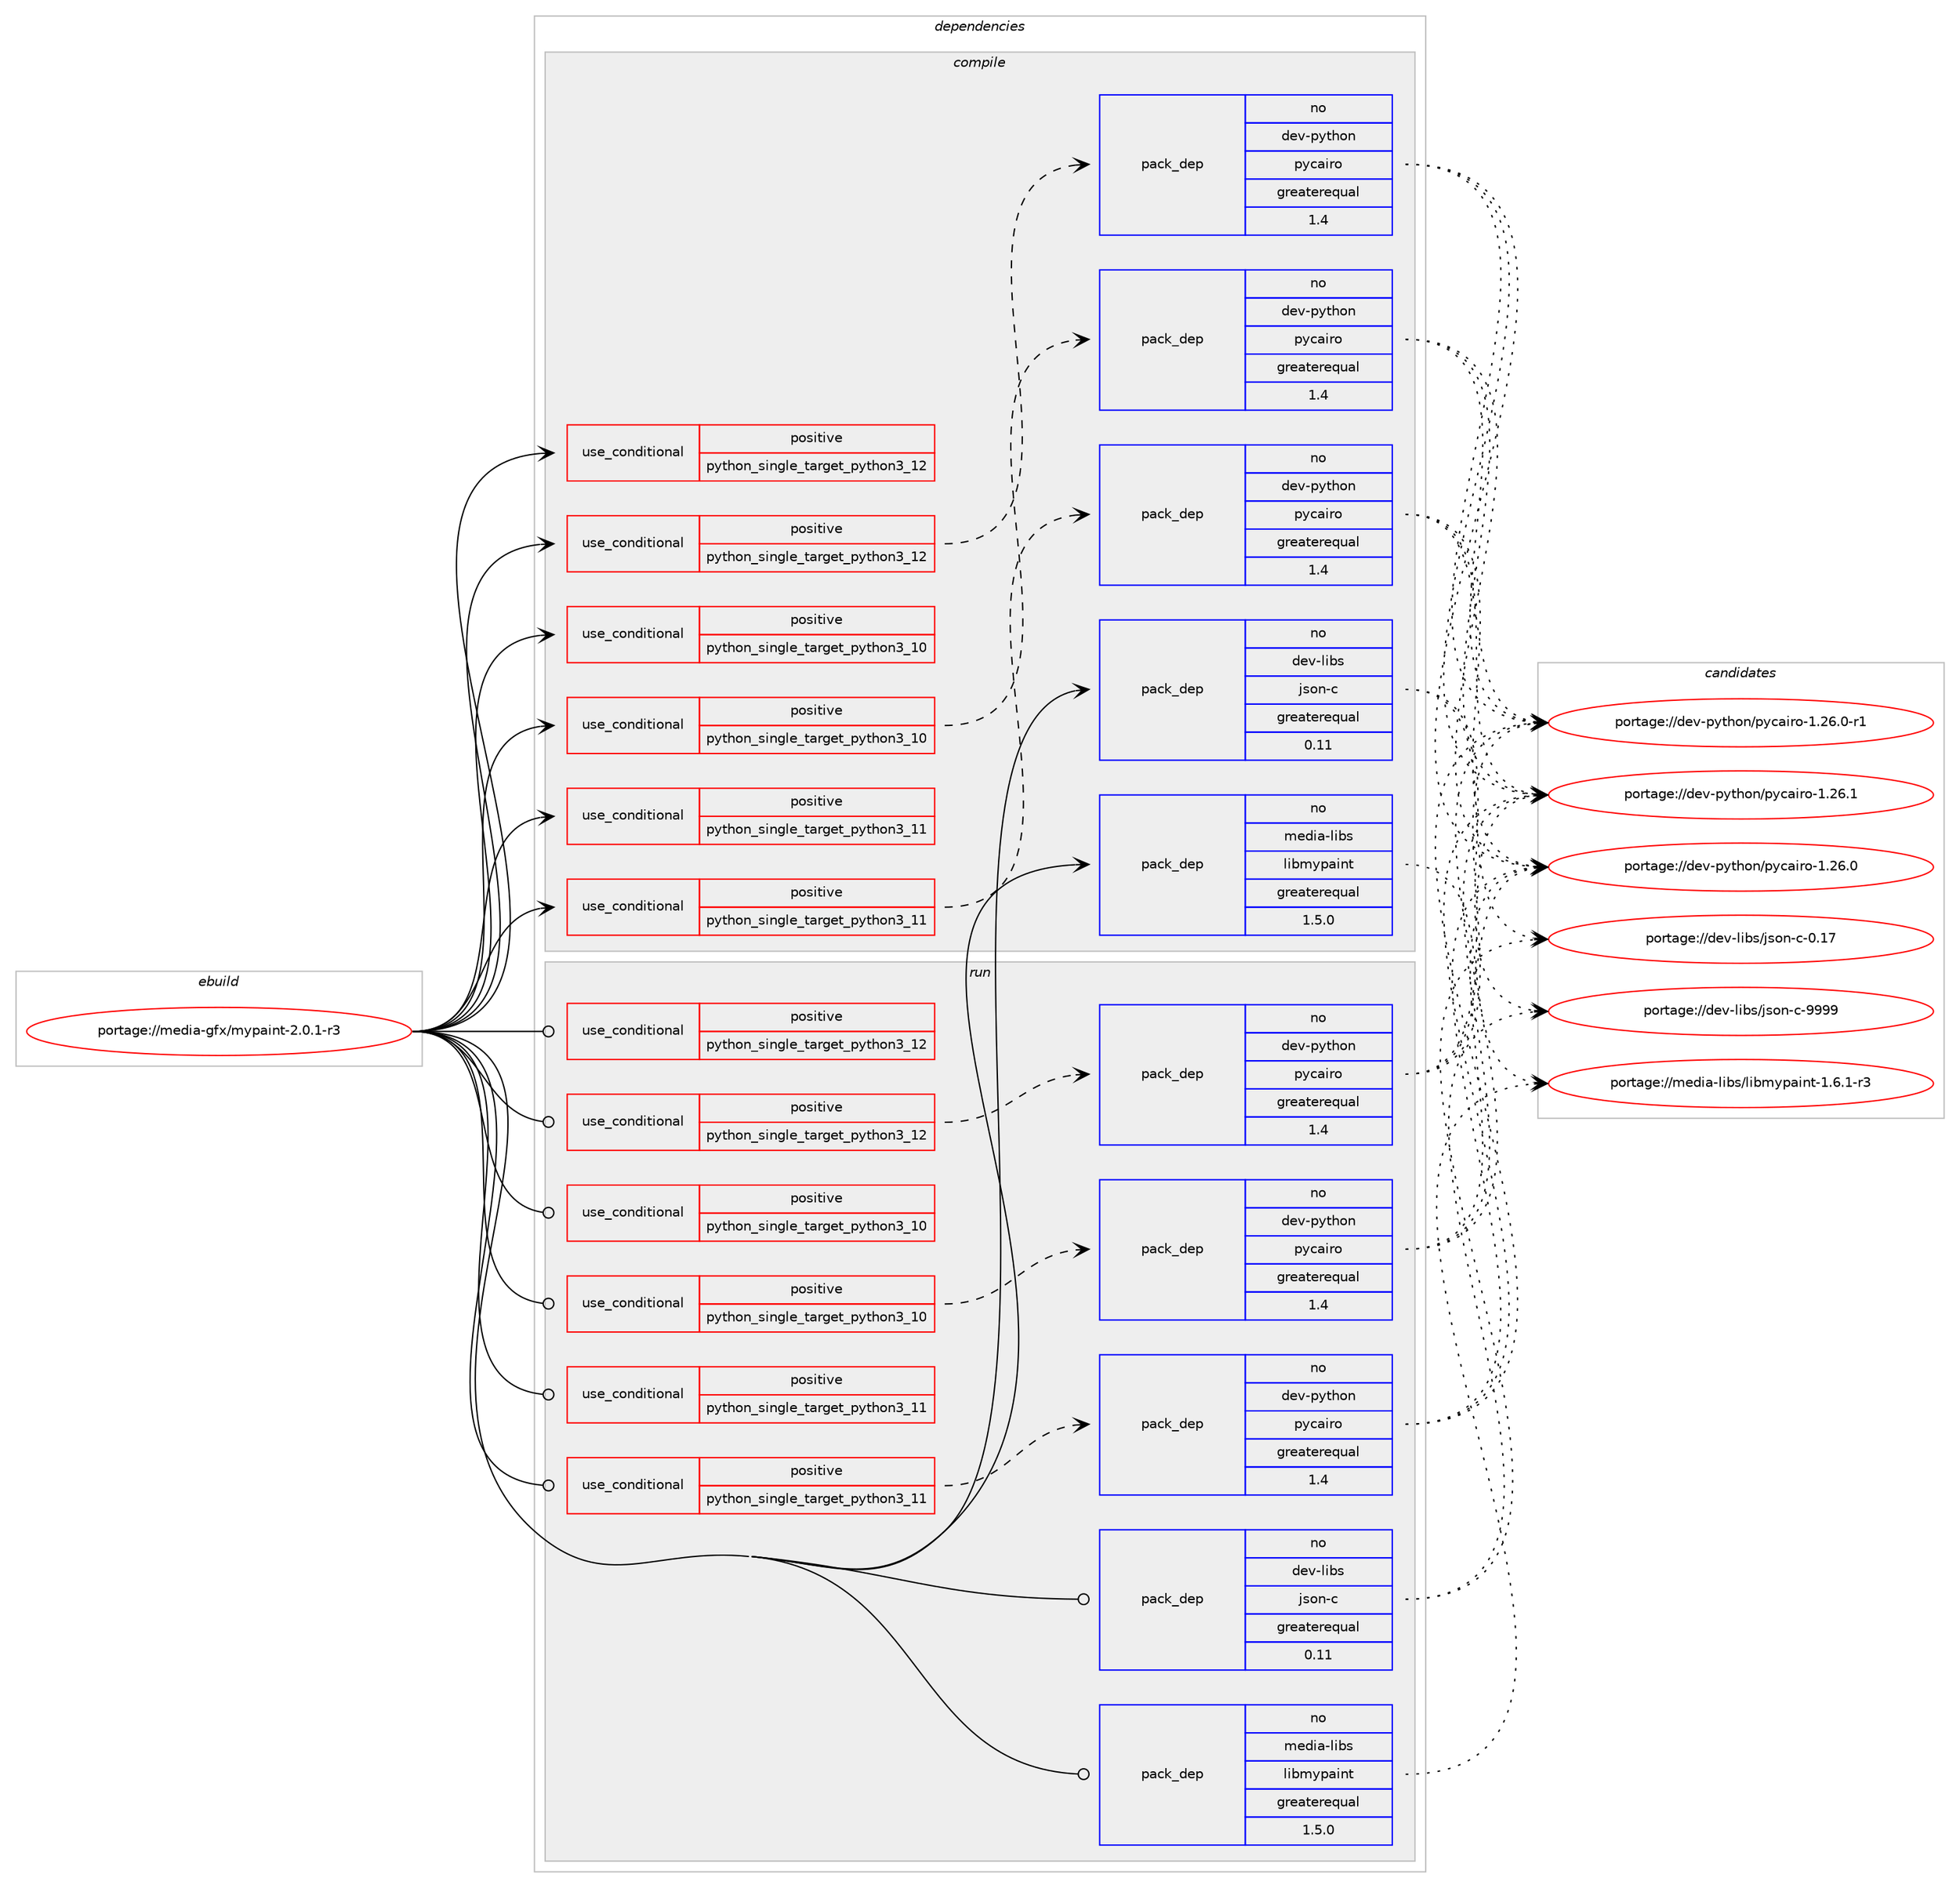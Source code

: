 digraph prolog {

# *************
# Graph options
# *************

newrank=true;
concentrate=true;
compound=true;
graph [rankdir=LR,fontname=Helvetica,fontsize=10,ranksep=1.5];#, ranksep=2.5, nodesep=0.2];
edge  [arrowhead=vee];
node  [fontname=Helvetica,fontsize=10];

# **********
# The ebuild
# **********

subgraph cluster_leftcol {
color=gray;
rank=same;
label=<<i>ebuild</i>>;
id [label="portage://media-gfx/mypaint-2.0.1-r3", color=red, width=4, href="../media-gfx/mypaint-2.0.1-r3.svg"];
}

# ****************
# The dependencies
# ****************

subgraph cluster_midcol {
color=gray;
label=<<i>dependencies</i>>;
subgraph cluster_compile {
fillcolor="#eeeeee";
style=filled;
label=<<i>compile</i>>;
subgraph cond72069 {
dependency152556 [label=<<TABLE BORDER="0" CELLBORDER="1" CELLSPACING="0" CELLPADDING="4"><TR><TD ROWSPAN="3" CELLPADDING="10">use_conditional</TD></TR><TR><TD>positive</TD></TR><TR><TD>python_single_target_python3_10</TD></TR></TABLE>>, shape=none, color=red];
# *** BEGIN UNKNOWN DEPENDENCY TYPE (TODO) ***
# dependency152556 -> package_dependency(portage://media-gfx/mypaint-2.0.1-r3,install,no,dev-lang,python,none,[,,],[slot(3.10)],[])
# *** END UNKNOWN DEPENDENCY TYPE (TODO) ***

}
id:e -> dependency152556:w [weight=20,style="solid",arrowhead="vee"];
subgraph cond72070 {
dependency152557 [label=<<TABLE BORDER="0" CELLBORDER="1" CELLSPACING="0" CELLPADDING="4"><TR><TD ROWSPAN="3" CELLPADDING="10">use_conditional</TD></TR><TR><TD>positive</TD></TR><TR><TD>python_single_target_python3_10</TD></TR></TABLE>>, shape=none, color=red];
# *** BEGIN UNKNOWN DEPENDENCY TYPE (TODO) ***
# dependency152557 -> package_dependency(portage://media-gfx/mypaint-2.0.1-r3,install,no,dev-python,pygobject,none,[,,],[slot(3)],[use(enable(python_targets_python3_10),negative)])
# *** END UNKNOWN DEPENDENCY TYPE (TODO) ***

# *** BEGIN UNKNOWN DEPENDENCY TYPE (TODO) ***
# dependency152557 -> package_dependency(portage://media-gfx/mypaint-2.0.1-r3,install,no,dev-python,numpy,none,[,,],[],[use(enable(python_targets_python3_10),negative)])
# *** END UNKNOWN DEPENDENCY TYPE (TODO) ***

subgraph pack78190 {
dependency152558 [label=<<TABLE BORDER="0" CELLBORDER="1" CELLSPACING="0" CELLPADDING="4" WIDTH="220"><TR><TD ROWSPAN="6" CELLPADDING="30">pack_dep</TD></TR><TR><TD WIDTH="110">no</TD></TR><TR><TD>dev-python</TD></TR><TR><TD>pycairo</TD></TR><TR><TD>greaterequal</TD></TR><TR><TD>1.4</TD></TR></TABLE>>, shape=none, color=blue];
}
dependency152557:e -> dependency152558:w [weight=20,style="dashed",arrowhead="vee"];
# *** BEGIN UNKNOWN DEPENDENCY TYPE (TODO) ***
# dependency152557 -> package_dependency(portage://media-gfx/mypaint-2.0.1-r3,install,no,dev-python,protobuf-python,none,[,,],[],[use(enable(python_targets_python3_10),negative)])
# *** END UNKNOWN DEPENDENCY TYPE (TODO) ***

}
id:e -> dependency152557:w [weight=20,style="solid",arrowhead="vee"];
subgraph cond72071 {
dependency152559 [label=<<TABLE BORDER="0" CELLBORDER="1" CELLSPACING="0" CELLPADDING="4"><TR><TD ROWSPAN="3" CELLPADDING="10">use_conditional</TD></TR><TR><TD>positive</TD></TR><TR><TD>python_single_target_python3_11</TD></TR></TABLE>>, shape=none, color=red];
# *** BEGIN UNKNOWN DEPENDENCY TYPE (TODO) ***
# dependency152559 -> package_dependency(portage://media-gfx/mypaint-2.0.1-r3,install,no,dev-lang,python,none,[,,],[slot(3.11)],[])
# *** END UNKNOWN DEPENDENCY TYPE (TODO) ***

}
id:e -> dependency152559:w [weight=20,style="solid",arrowhead="vee"];
subgraph cond72072 {
dependency152560 [label=<<TABLE BORDER="0" CELLBORDER="1" CELLSPACING="0" CELLPADDING="4"><TR><TD ROWSPAN="3" CELLPADDING="10">use_conditional</TD></TR><TR><TD>positive</TD></TR><TR><TD>python_single_target_python3_11</TD></TR></TABLE>>, shape=none, color=red];
# *** BEGIN UNKNOWN DEPENDENCY TYPE (TODO) ***
# dependency152560 -> package_dependency(portage://media-gfx/mypaint-2.0.1-r3,install,no,dev-python,pygobject,none,[,,],[slot(3)],[use(enable(python_targets_python3_11),negative)])
# *** END UNKNOWN DEPENDENCY TYPE (TODO) ***

# *** BEGIN UNKNOWN DEPENDENCY TYPE (TODO) ***
# dependency152560 -> package_dependency(portage://media-gfx/mypaint-2.0.1-r3,install,no,dev-python,numpy,none,[,,],[],[use(enable(python_targets_python3_11),negative)])
# *** END UNKNOWN DEPENDENCY TYPE (TODO) ***

subgraph pack78191 {
dependency152561 [label=<<TABLE BORDER="0" CELLBORDER="1" CELLSPACING="0" CELLPADDING="4" WIDTH="220"><TR><TD ROWSPAN="6" CELLPADDING="30">pack_dep</TD></TR><TR><TD WIDTH="110">no</TD></TR><TR><TD>dev-python</TD></TR><TR><TD>pycairo</TD></TR><TR><TD>greaterequal</TD></TR><TR><TD>1.4</TD></TR></TABLE>>, shape=none, color=blue];
}
dependency152560:e -> dependency152561:w [weight=20,style="dashed",arrowhead="vee"];
# *** BEGIN UNKNOWN DEPENDENCY TYPE (TODO) ***
# dependency152560 -> package_dependency(portage://media-gfx/mypaint-2.0.1-r3,install,no,dev-python,protobuf-python,none,[,,],[],[use(enable(python_targets_python3_11),negative)])
# *** END UNKNOWN DEPENDENCY TYPE (TODO) ***

}
id:e -> dependency152560:w [weight=20,style="solid",arrowhead="vee"];
subgraph cond72073 {
dependency152562 [label=<<TABLE BORDER="0" CELLBORDER="1" CELLSPACING="0" CELLPADDING="4"><TR><TD ROWSPAN="3" CELLPADDING="10">use_conditional</TD></TR><TR><TD>positive</TD></TR><TR><TD>python_single_target_python3_12</TD></TR></TABLE>>, shape=none, color=red];
# *** BEGIN UNKNOWN DEPENDENCY TYPE (TODO) ***
# dependency152562 -> package_dependency(portage://media-gfx/mypaint-2.0.1-r3,install,no,dev-lang,python,none,[,,],[slot(3.12)],[])
# *** END UNKNOWN DEPENDENCY TYPE (TODO) ***

}
id:e -> dependency152562:w [weight=20,style="solid",arrowhead="vee"];
subgraph cond72074 {
dependency152563 [label=<<TABLE BORDER="0" CELLBORDER="1" CELLSPACING="0" CELLPADDING="4"><TR><TD ROWSPAN="3" CELLPADDING="10">use_conditional</TD></TR><TR><TD>positive</TD></TR><TR><TD>python_single_target_python3_12</TD></TR></TABLE>>, shape=none, color=red];
# *** BEGIN UNKNOWN DEPENDENCY TYPE (TODO) ***
# dependency152563 -> package_dependency(portage://media-gfx/mypaint-2.0.1-r3,install,no,dev-python,pygobject,none,[,,],[slot(3)],[use(enable(python_targets_python3_12),negative)])
# *** END UNKNOWN DEPENDENCY TYPE (TODO) ***

# *** BEGIN UNKNOWN DEPENDENCY TYPE (TODO) ***
# dependency152563 -> package_dependency(portage://media-gfx/mypaint-2.0.1-r3,install,no,dev-python,numpy,none,[,,],[],[use(enable(python_targets_python3_12),negative)])
# *** END UNKNOWN DEPENDENCY TYPE (TODO) ***

subgraph pack78192 {
dependency152564 [label=<<TABLE BORDER="0" CELLBORDER="1" CELLSPACING="0" CELLPADDING="4" WIDTH="220"><TR><TD ROWSPAN="6" CELLPADDING="30">pack_dep</TD></TR><TR><TD WIDTH="110">no</TD></TR><TR><TD>dev-python</TD></TR><TR><TD>pycairo</TD></TR><TR><TD>greaterequal</TD></TR><TR><TD>1.4</TD></TR></TABLE>>, shape=none, color=blue];
}
dependency152563:e -> dependency152564:w [weight=20,style="dashed",arrowhead="vee"];
# *** BEGIN UNKNOWN DEPENDENCY TYPE (TODO) ***
# dependency152563 -> package_dependency(portage://media-gfx/mypaint-2.0.1-r3,install,no,dev-python,protobuf-python,none,[,,],[],[use(enable(python_targets_python3_12),negative)])
# *** END UNKNOWN DEPENDENCY TYPE (TODO) ***

}
id:e -> dependency152563:w [weight=20,style="solid",arrowhead="vee"];
subgraph pack78193 {
dependency152565 [label=<<TABLE BORDER="0" CELLBORDER="1" CELLSPACING="0" CELLPADDING="4" WIDTH="220"><TR><TD ROWSPAN="6" CELLPADDING="30">pack_dep</TD></TR><TR><TD WIDTH="110">no</TD></TR><TR><TD>dev-libs</TD></TR><TR><TD>json-c</TD></TR><TR><TD>greaterequal</TD></TR><TR><TD>0.11</TD></TR></TABLE>>, shape=none, color=blue];
}
id:e -> dependency152565:w [weight=20,style="solid",arrowhead="vee"];
# *** BEGIN UNKNOWN DEPENDENCY TYPE (TODO) ***
# id -> package_dependency(portage://media-gfx/mypaint-2.0.1-r3,install,no,gnome-base,librsvg,none,[,,],[],[])
# *** END UNKNOWN DEPENDENCY TYPE (TODO) ***

# *** BEGIN UNKNOWN DEPENDENCY TYPE (TODO) ***
# id -> package_dependency(portage://media-gfx/mypaint-2.0.1-r3,install,no,media-gfx,mypaint-brushes,none,[,,],[slot(2.0)],[])
# *** END UNKNOWN DEPENDENCY TYPE (TODO) ***

# *** BEGIN UNKNOWN DEPENDENCY TYPE (TODO) ***
# id -> package_dependency(portage://media-gfx/mypaint-2.0.1-r3,install,no,media-libs,lcms,none,[,,],[slot(2)],[])
# *** END UNKNOWN DEPENDENCY TYPE (TODO) ***

subgraph pack78194 {
dependency152566 [label=<<TABLE BORDER="0" CELLBORDER="1" CELLSPACING="0" CELLPADDING="4" WIDTH="220"><TR><TD ROWSPAN="6" CELLPADDING="30">pack_dep</TD></TR><TR><TD WIDTH="110">no</TD></TR><TR><TD>media-libs</TD></TR><TR><TD>libmypaint</TD></TR><TR><TD>greaterequal</TD></TR><TR><TD>1.5.0</TD></TR></TABLE>>, shape=none, color=blue];
}
id:e -> dependency152566:w [weight=20,style="solid",arrowhead="vee"];
# *** BEGIN UNKNOWN DEPENDENCY TYPE (TODO) ***
# id -> package_dependency(portage://media-gfx/mypaint-2.0.1-r3,install,no,media-libs,libpng,none,[,,],any_same_slot,[])
# *** END UNKNOWN DEPENDENCY TYPE (TODO) ***

# *** BEGIN UNKNOWN DEPENDENCY TYPE (TODO) ***
# id -> package_dependency(portage://media-gfx/mypaint-2.0.1-r3,install,no,sys-devel,gettext,none,[,,],[],[])
# *** END UNKNOWN DEPENDENCY TYPE (TODO) ***

# *** BEGIN UNKNOWN DEPENDENCY TYPE (TODO) ***
# id -> package_dependency(portage://media-gfx/mypaint-2.0.1-r3,install,no,sys-libs,libomp,none,[,,],[],[])
# *** END UNKNOWN DEPENDENCY TYPE (TODO) ***

# *** BEGIN UNKNOWN DEPENDENCY TYPE (TODO) ***
# id -> package_dependency(portage://media-gfx/mypaint-2.0.1-r3,install,no,x11-libs,gdk-pixbuf,none,[,,],[],[use(enable(jpeg),none)])
# *** END UNKNOWN DEPENDENCY TYPE (TODO) ***

# *** BEGIN UNKNOWN DEPENDENCY TYPE (TODO) ***
# id -> package_dependency(portage://media-gfx/mypaint-2.0.1-r3,install,no,x11-libs,gtk+,none,[,,],[slot(3)],[])
# *** END UNKNOWN DEPENDENCY TYPE (TODO) ***

}
subgraph cluster_compileandrun {
fillcolor="#eeeeee";
style=filled;
label=<<i>compile and run</i>>;
}
subgraph cluster_run {
fillcolor="#eeeeee";
style=filled;
label=<<i>run</i>>;
subgraph cond72075 {
dependency152567 [label=<<TABLE BORDER="0" CELLBORDER="1" CELLSPACING="0" CELLPADDING="4"><TR><TD ROWSPAN="3" CELLPADDING="10">use_conditional</TD></TR><TR><TD>positive</TD></TR><TR><TD>python_single_target_python3_10</TD></TR></TABLE>>, shape=none, color=red];
# *** BEGIN UNKNOWN DEPENDENCY TYPE (TODO) ***
# dependency152567 -> package_dependency(portage://media-gfx/mypaint-2.0.1-r3,run,no,dev-lang,python,none,[,,],[slot(3.10)],[])
# *** END UNKNOWN DEPENDENCY TYPE (TODO) ***

}
id:e -> dependency152567:w [weight=20,style="solid",arrowhead="odot"];
subgraph cond72076 {
dependency152568 [label=<<TABLE BORDER="0" CELLBORDER="1" CELLSPACING="0" CELLPADDING="4"><TR><TD ROWSPAN="3" CELLPADDING="10">use_conditional</TD></TR><TR><TD>positive</TD></TR><TR><TD>python_single_target_python3_10</TD></TR></TABLE>>, shape=none, color=red];
# *** BEGIN UNKNOWN DEPENDENCY TYPE (TODO) ***
# dependency152568 -> package_dependency(portage://media-gfx/mypaint-2.0.1-r3,run,no,dev-python,pygobject,none,[,,],[slot(3)],[use(enable(python_targets_python3_10),negative)])
# *** END UNKNOWN DEPENDENCY TYPE (TODO) ***

# *** BEGIN UNKNOWN DEPENDENCY TYPE (TODO) ***
# dependency152568 -> package_dependency(portage://media-gfx/mypaint-2.0.1-r3,run,no,dev-python,numpy,none,[,,],[],[use(enable(python_targets_python3_10),negative)])
# *** END UNKNOWN DEPENDENCY TYPE (TODO) ***

subgraph pack78195 {
dependency152569 [label=<<TABLE BORDER="0" CELLBORDER="1" CELLSPACING="0" CELLPADDING="4" WIDTH="220"><TR><TD ROWSPAN="6" CELLPADDING="30">pack_dep</TD></TR><TR><TD WIDTH="110">no</TD></TR><TR><TD>dev-python</TD></TR><TR><TD>pycairo</TD></TR><TR><TD>greaterequal</TD></TR><TR><TD>1.4</TD></TR></TABLE>>, shape=none, color=blue];
}
dependency152568:e -> dependency152569:w [weight=20,style="dashed",arrowhead="vee"];
# *** BEGIN UNKNOWN DEPENDENCY TYPE (TODO) ***
# dependency152568 -> package_dependency(portage://media-gfx/mypaint-2.0.1-r3,run,no,dev-python,protobuf-python,none,[,,],[],[use(enable(python_targets_python3_10),negative)])
# *** END UNKNOWN DEPENDENCY TYPE (TODO) ***

}
id:e -> dependency152568:w [weight=20,style="solid",arrowhead="odot"];
subgraph cond72077 {
dependency152570 [label=<<TABLE BORDER="0" CELLBORDER="1" CELLSPACING="0" CELLPADDING="4"><TR><TD ROWSPAN="3" CELLPADDING="10">use_conditional</TD></TR><TR><TD>positive</TD></TR><TR><TD>python_single_target_python3_11</TD></TR></TABLE>>, shape=none, color=red];
# *** BEGIN UNKNOWN DEPENDENCY TYPE (TODO) ***
# dependency152570 -> package_dependency(portage://media-gfx/mypaint-2.0.1-r3,run,no,dev-lang,python,none,[,,],[slot(3.11)],[])
# *** END UNKNOWN DEPENDENCY TYPE (TODO) ***

}
id:e -> dependency152570:w [weight=20,style="solid",arrowhead="odot"];
subgraph cond72078 {
dependency152571 [label=<<TABLE BORDER="0" CELLBORDER="1" CELLSPACING="0" CELLPADDING="4"><TR><TD ROWSPAN="3" CELLPADDING="10">use_conditional</TD></TR><TR><TD>positive</TD></TR><TR><TD>python_single_target_python3_11</TD></TR></TABLE>>, shape=none, color=red];
# *** BEGIN UNKNOWN DEPENDENCY TYPE (TODO) ***
# dependency152571 -> package_dependency(portage://media-gfx/mypaint-2.0.1-r3,run,no,dev-python,pygobject,none,[,,],[slot(3)],[use(enable(python_targets_python3_11),negative)])
# *** END UNKNOWN DEPENDENCY TYPE (TODO) ***

# *** BEGIN UNKNOWN DEPENDENCY TYPE (TODO) ***
# dependency152571 -> package_dependency(portage://media-gfx/mypaint-2.0.1-r3,run,no,dev-python,numpy,none,[,,],[],[use(enable(python_targets_python3_11),negative)])
# *** END UNKNOWN DEPENDENCY TYPE (TODO) ***

subgraph pack78196 {
dependency152572 [label=<<TABLE BORDER="0" CELLBORDER="1" CELLSPACING="0" CELLPADDING="4" WIDTH="220"><TR><TD ROWSPAN="6" CELLPADDING="30">pack_dep</TD></TR><TR><TD WIDTH="110">no</TD></TR><TR><TD>dev-python</TD></TR><TR><TD>pycairo</TD></TR><TR><TD>greaterequal</TD></TR><TR><TD>1.4</TD></TR></TABLE>>, shape=none, color=blue];
}
dependency152571:e -> dependency152572:w [weight=20,style="dashed",arrowhead="vee"];
# *** BEGIN UNKNOWN DEPENDENCY TYPE (TODO) ***
# dependency152571 -> package_dependency(portage://media-gfx/mypaint-2.0.1-r3,run,no,dev-python,protobuf-python,none,[,,],[],[use(enable(python_targets_python3_11),negative)])
# *** END UNKNOWN DEPENDENCY TYPE (TODO) ***

}
id:e -> dependency152571:w [weight=20,style="solid",arrowhead="odot"];
subgraph cond72079 {
dependency152573 [label=<<TABLE BORDER="0" CELLBORDER="1" CELLSPACING="0" CELLPADDING="4"><TR><TD ROWSPAN="3" CELLPADDING="10">use_conditional</TD></TR><TR><TD>positive</TD></TR><TR><TD>python_single_target_python3_12</TD></TR></TABLE>>, shape=none, color=red];
# *** BEGIN UNKNOWN DEPENDENCY TYPE (TODO) ***
# dependency152573 -> package_dependency(portage://media-gfx/mypaint-2.0.1-r3,run,no,dev-lang,python,none,[,,],[slot(3.12)],[])
# *** END UNKNOWN DEPENDENCY TYPE (TODO) ***

}
id:e -> dependency152573:w [weight=20,style="solid",arrowhead="odot"];
subgraph cond72080 {
dependency152574 [label=<<TABLE BORDER="0" CELLBORDER="1" CELLSPACING="0" CELLPADDING="4"><TR><TD ROWSPAN="3" CELLPADDING="10">use_conditional</TD></TR><TR><TD>positive</TD></TR><TR><TD>python_single_target_python3_12</TD></TR></TABLE>>, shape=none, color=red];
# *** BEGIN UNKNOWN DEPENDENCY TYPE (TODO) ***
# dependency152574 -> package_dependency(portage://media-gfx/mypaint-2.0.1-r3,run,no,dev-python,pygobject,none,[,,],[slot(3)],[use(enable(python_targets_python3_12),negative)])
# *** END UNKNOWN DEPENDENCY TYPE (TODO) ***

# *** BEGIN UNKNOWN DEPENDENCY TYPE (TODO) ***
# dependency152574 -> package_dependency(portage://media-gfx/mypaint-2.0.1-r3,run,no,dev-python,numpy,none,[,,],[],[use(enable(python_targets_python3_12),negative)])
# *** END UNKNOWN DEPENDENCY TYPE (TODO) ***

subgraph pack78197 {
dependency152575 [label=<<TABLE BORDER="0" CELLBORDER="1" CELLSPACING="0" CELLPADDING="4" WIDTH="220"><TR><TD ROWSPAN="6" CELLPADDING="30">pack_dep</TD></TR><TR><TD WIDTH="110">no</TD></TR><TR><TD>dev-python</TD></TR><TR><TD>pycairo</TD></TR><TR><TD>greaterequal</TD></TR><TR><TD>1.4</TD></TR></TABLE>>, shape=none, color=blue];
}
dependency152574:e -> dependency152575:w [weight=20,style="dashed",arrowhead="vee"];
# *** BEGIN UNKNOWN DEPENDENCY TYPE (TODO) ***
# dependency152574 -> package_dependency(portage://media-gfx/mypaint-2.0.1-r3,run,no,dev-python,protobuf-python,none,[,,],[],[use(enable(python_targets_python3_12),negative)])
# *** END UNKNOWN DEPENDENCY TYPE (TODO) ***

}
id:e -> dependency152574:w [weight=20,style="solid",arrowhead="odot"];
subgraph pack78198 {
dependency152576 [label=<<TABLE BORDER="0" CELLBORDER="1" CELLSPACING="0" CELLPADDING="4" WIDTH="220"><TR><TD ROWSPAN="6" CELLPADDING="30">pack_dep</TD></TR><TR><TD WIDTH="110">no</TD></TR><TR><TD>dev-libs</TD></TR><TR><TD>json-c</TD></TR><TR><TD>greaterequal</TD></TR><TR><TD>0.11</TD></TR></TABLE>>, shape=none, color=blue];
}
id:e -> dependency152576:w [weight=20,style="solid",arrowhead="odot"];
# *** BEGIN UNKNOWN DEPENDENCY TYPE (TODO) ***
# id -> package_dependency(portage://media-gfx/mypaint-2.0.1-r3,run,no,gnome-base,librsvg,none,[,,],[],[])
# *** END UNKNOWN DEPENDENCY TYPE (TODO) ***

# *** BEGIN UNKNOWN DEPENDENCY TYPE (TODO) ***
# id -> package_dependency(portage://media-gfx/mypaint-2.0.1-r3,run,no,media-gfx,mypaint-brushes,none,[,,],[slot(2.0)],[])
# *** END UNKNOWN DEPENDENCY TYPE (TODO) ***

# *** BEGIN UNKNOWN DEPENDENCY TYPE (TODO) ***
# id -> package_dependency(portage://media-gfx/mypaint-2.0.1-r3,run,no,media-libs,lcms,none,[,,],[slot(2)],[])
# *** END UNKNOWN DEPENDENCY TYPE (TODO) ***

subgraph pack78199 {
dependency152577 [label=<<TABLE BORDER="0" CELLBORDER="1" CELLSPACING="0" CELLPADDING="4" WIDTH="220"><TR><TD ROWSPAN="6" CELLPADDING="30">pack_dep</TD></TR><TR><TD WIDTH="110">no</TD></TR><TR><TD>media-libs</TD></TR><TR><TD>libmypaint</TD></TR><TR><TD>greaterequal</TD></TR><TR><TD>1.5.0</TD></TR></TABLE>>, shape=none, color=blue];
}
id:e -> dependency152577:w [weight=20,style="solid",arrowhead="odot"];
# *** BEGIN UNKNOWN DEPENDENCY TYPE (TODO) ***
# id -> package_dependency(portage://media-gfx/mypaint-2.0.1-r3,run,no,media-libs,libpng,none,[,,],any_same_slot,[])
# *** END UNKNOWN DEPENDENCY TYPE (TODO) ***

# *** BEGIN UNKNOWN DEPENDENCY TYPE (TODO) ***
# id -> package_dependency(portage://media-gfx/mypaint-2.0.1-r3,run,no,sys-devel,gettext,none,[,,],[],[])
# *** END UNKNOWN DEPENDENCY TYPE (TODO) ***

# *** BEGIN UNKNOWN DEPENDENCY TYPE (TODO) ***
# id -> package_dependency(portage://media-gfx/mypaint-2.0.1-r3,run,no,sys-libs,libomp,none,[,,],[],[])
# *** END UNKNOWN DEPENDENCY TYPE (TODO) ***

# *** BEGIN UNKNOWN DEPENDENCY TYPE (TODO) ***
# id -> package_dependency(portage://media-gfx/mypaint-2.0.1-r3,run,no,x11-libs,gdk-pixbuf,none,[,,],[],[use(enable(jpeg),none)])
# *** END UNKNOWN DEPENDENCY TYPE (TODO) ***

# *** BEGIN UNKNOWN DEPENDENCY TYPE (TODO) ***
# id -> package_dependency(portage://media-gfx/mypaint-2.0.1-r3,run,no,x11-libs,gtk+,none,[,,],[slot(3)],[])
# *** END UNKNOWN DEPENDENCY TYPE (TODO) ***

}
}

# **************
# The candidates
# **************

subgraph cluster_choices {
rank=same;
color=gray;
label=<<i>candidates</i>>;

subgraph choice78190 {
color=black;
nodesep=1;
choice1001011184511212111610411111047112121999710511411145494650544648 [label="portage://dev-python/pycairo-1.26.0", color=red, width=4,href="../dev-python/pycairo-1.26.0.svg"];
choice10010111845112121116104111110471121219997105114111454946505446484511449 [label="portage://dev-python/pycairo-1.26.0-r1", color=red, width=4,href="../dev-python/pycairo-1.26.0-r1.svg"];
choice1001011184511212111610411111047112121999710511411145494650544649 [label="portage://dev-python/pycairo-1.26.1", color=red, width=4,href="../dev-python/pycairo-1.26.1.svg"];
dependency152558:e -> choice1001011184511212111610411111047112121999710511411145494650544648:w [style=dotted,weight="100"];
dependency152558:e -> choice10010111845112121116104111110471121219997105114111454946505446484511449:w [style=dotted,weight="100"];
dependency152558:e -> choice1001011184511212111610411111047112121999710511411145494650544649:w [style=dotted,weight="100"];
}
subgraph choice78191 {
color=black;
nodesep=1;
choice1001011184511212111610411111047112121999710511411145494650544648 [label="portage://dev-python/pycairo-1.26.0", color=red, width=4,href="../dev-python/pycairo-1.26.0.svg"];
choice10010111845112121116104111110471121219997105114111454946505446484511449 [label="portage://dev-python/pycairo-1.26.0-r1", color=red, width=4,href="../dev-python/pycairo-1.26.0-r1.svg"];
choice1001011184511212111610411111047112121999710511411145494650544649 [label="portage://dev-python/pycairo-1.26.1", color=red, width=4,href="../dev-python/pycairo-1.26.1.svg"];
dependency152561:e -> choice1001011184511212111610411111047112121999710511411145494650544648:w [style=dotted,weight="100"];
dependency152561:e -> choice10010111845112121116104111110471121219997105114111454946505446484511449:w [style=dotted,weight="100"];
dependency152561:e -> choice1001011184511212111610411111047112121999710511411145494650544649:w [style=dotted,weight="100"];
}
subgraph choice78192 {
color=black;
nodesep=1;
choice1001011184511212111610411111047112121999710511411145494650544648 [label="portage://dev-python/pycairo-1.26.0", color=red, width=4,href="../dev-python/pycairo-1.26.0.svg"];
choice10010111845112121116104111110471121219997105114111454946505446484511449 [label="portage://dev-python/pycairo-1.26.0-r1", color=red, width=4,href="../dev-python/pycairo-1.26.0-r1.svg"];
choice1001011184511212111610411111047112121999710511411145494650544649 [label="portage://dev-python/pycairo-1.26.1", color=red, width=4,href="../dev-python/pycairo-1.26.1.svg"];
dependency152564:e -> choice1001011184511212111610411111047112121999710511411145494650544648:w [style=dotted,weight="100"];
dependency152564:e -> choice10010111845112121116104111110471121219997105114111454946505446484511449:w [style=dotted,weight="100"];
dependency152564:e -> choice1001011184511212111610411111047112121999710511411145494650544649:w [style=dotted,weight="100"];
}
subgraph choice78193 {
color=black;
nodesep=1;
choice10010111845108105981154710611511111045994548464955 [label="portage://dev-libs/json-c-0.17", color=red, width=4,href="../dev-libs/json-c-0.17.svg"];
choice10010111845108105981154710611511111045994557575757 [label="portage://dev-libs/json-c-9999", color=red, width=4,href="../dev-libs/json-c-9999.svg"];
dependency152565:e -> choice10010111845108105981154710611511111045994548464955:w [style=dotted,weight="100"];
dependency152565:e -> choice10010111845108105981154710611511111045994557575757:w [style=dotted,weight="100"];
}
subgraph choice78194 {
color=black;
nodesep=1;
choice1091011001059745108105981154710810598109121112971051101164549465446494511451 [label="portage://media-libs/libmypaint-1.6.1-r3", color=red, width=4,href="../media-libs/libmypaint-1.6.1-r3.svg"];
dependency152566:e -> choice1091011001059745108105981154710810598109121112971051101164549465446494511451:w [style=dotted,weight="100"];
}
subgraph choice78195 {
color=black;
nodesep=1;
choice1001011184511212111610411111047112121999710511411145494650544648 [label="portage://dev-python/pycairo-1.26.0", color=red, width=4,href="../dev-python/pycairo-1.26.0.svg"];
choice10010111845112121116104111110471121219997105114111454946505446484511449 [label="portage://dev-python/pycairo-1.26.0-r1", color=red, width=4,href="../dev-python/pycairo-1.26.0-r1.svg"];
choice1001011184511212111610411111047112121999710511411145494650544649 [label="portage://dev-python/pycairo-1.26.1", color=red, width=4,href="../dev-python/pycairo-1.26.1.svg"];
dependency152569:e -> choice1001011184511212111610411111047112121999710511411145494650544648:w [style=dotted,weight="100"];
dependency152569:e -> choice10010111845112121116104111110471121219997105114111454946505446484511449:w [style=dotted,weight="100"];
dependency152569:e -> choice1001011184511212111610411111047112121999710511411145494650544649:w [style=dotted,weight="100"];
}
subgraph choice78196 {
color=black;
nodesep=1;
choice1001011184511212111610411111047112121999710511411145494650544648 [label="portage://dev-python/pycairo-1.26.0", color=red, width=4,href="../dev-python/pycairo-1.26.0.svg"];
choice10010111845112121116104111110471121219997105114111454946505446484511449 [label="portage://dev-python/pycairo-1.26.0-r1", color=red, width=4,href="../dev-python/pycairo-1.26.0-r1.svg"];
choice1001011184511212111610411111047112121999710511411145494650544649 [label="portage://dev-python/pycairo-1.26.1", color=red, width=4,href="../dev-python/pycairo-1.26.1.svg"];
dependency152572:e -> choice1001011184511212111610411111047112121999710511411145494650544648:w [style=dotted,weight="100"];
dependency152572:e -> choice10010111845112121116104111110471121219997105114111454946505446484511449:w [style=dotted,weight="100"];
dependency152572:e -> choice1001011184511212111610411111047112121999710511411145494650544649:w [style=dotted,weight="100"];
}
subgraph choice78197 {
color=black;
nodesep=1;
choice1001011184511212111610411111047112121999710511411145494650544648 [label="portage://dev-python/pycairo-1.26.0", color=red, width=4,href="../dev-python/pycairo-1.26.0.svg"];
choice10010111845112121116104111110471121219997105114111454946505446484511449 [label="portage://dev-python/pycairo-1.26.0-r1", color=red, width=4,href="../dev-python/pycairo-1.26.0-r1.svg"];
choice1001011184511212111610411111047112121999710511411145494650544649 [label="portage://dev-python/pycairo-1.26.1", color=red, width=4,href="../dev-python/pycairo-1.26.1.svg"];
dependency152575:e -> choice1001011184511212111610411111047112121999710511411145494650544648:w [style=dotted,weight="100"];
dependency152575:e -> choice10010111845112121116104111110471121219997105114111454946505446484511449:w [style=dotted,weight="100"];
dependency152575:e -> choice1001011184511212111610411111047112121999710511411145494650544649:w [style=dotted,weight="100"];
}
subgraph choice78198 {
color=black;
nodesep=1;
choice10010111845108105981154710611511111045994548464955 [label="portage://dev-libs/json-c-0.17", color=red, width=4,href="../dev-libs/json-c-0.17.svg"];
choice10010111845108105981154710611511111045994557575757 [label="portage://dev-libs/json-c-9999", color=red, width=4,href="../dev-libs/json-c-9999.svg"];
dependency152576:e -> choice10010111845108105981154710611511111045994548464955:w [style=dotted,weight="100"];
dependency152576:e -> choice10010111845108105981154710611511111045994557575757:w [style=dotted,weight="100"];
}
subgraph choice78199 {
color=black;
nodesep=1;
choice1091011001059745108105981154710810598109121112971051101164549465446494511451 [label="portage://media-libs/libmypaint-1.6.1-r3", color=red, width=4,href="../media-libs/libmypaint-1.6.1-r3.svg"];
dependency152577:e -> choice1091011001059745108105981154710810598109121112971051101164549465446494511451:w [style=dotted,weight="100"];
}
}

}
